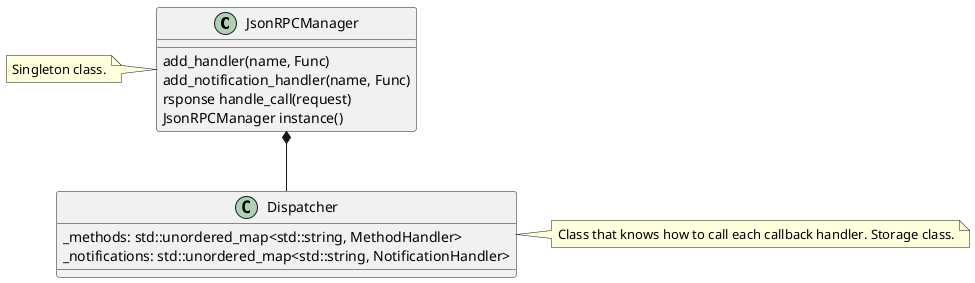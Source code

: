 @startuml
class JsonRPCManager {
add_handler(name, Func)
add_notification_handler(name, Func)
rsponse handle_call(request)
JsonRPCManager instance()
}
note left: Singleton class.

class Dispatcher {
    _methods: std::unordered_map<std::string, MethodHandler>
    _notifications: std::unordered_map<std::string, NotificationHandler>
}
note right: Class that knows how to call each callback handler. Storage class.
JsonRPCManager *-- Dispatcher
@enduml